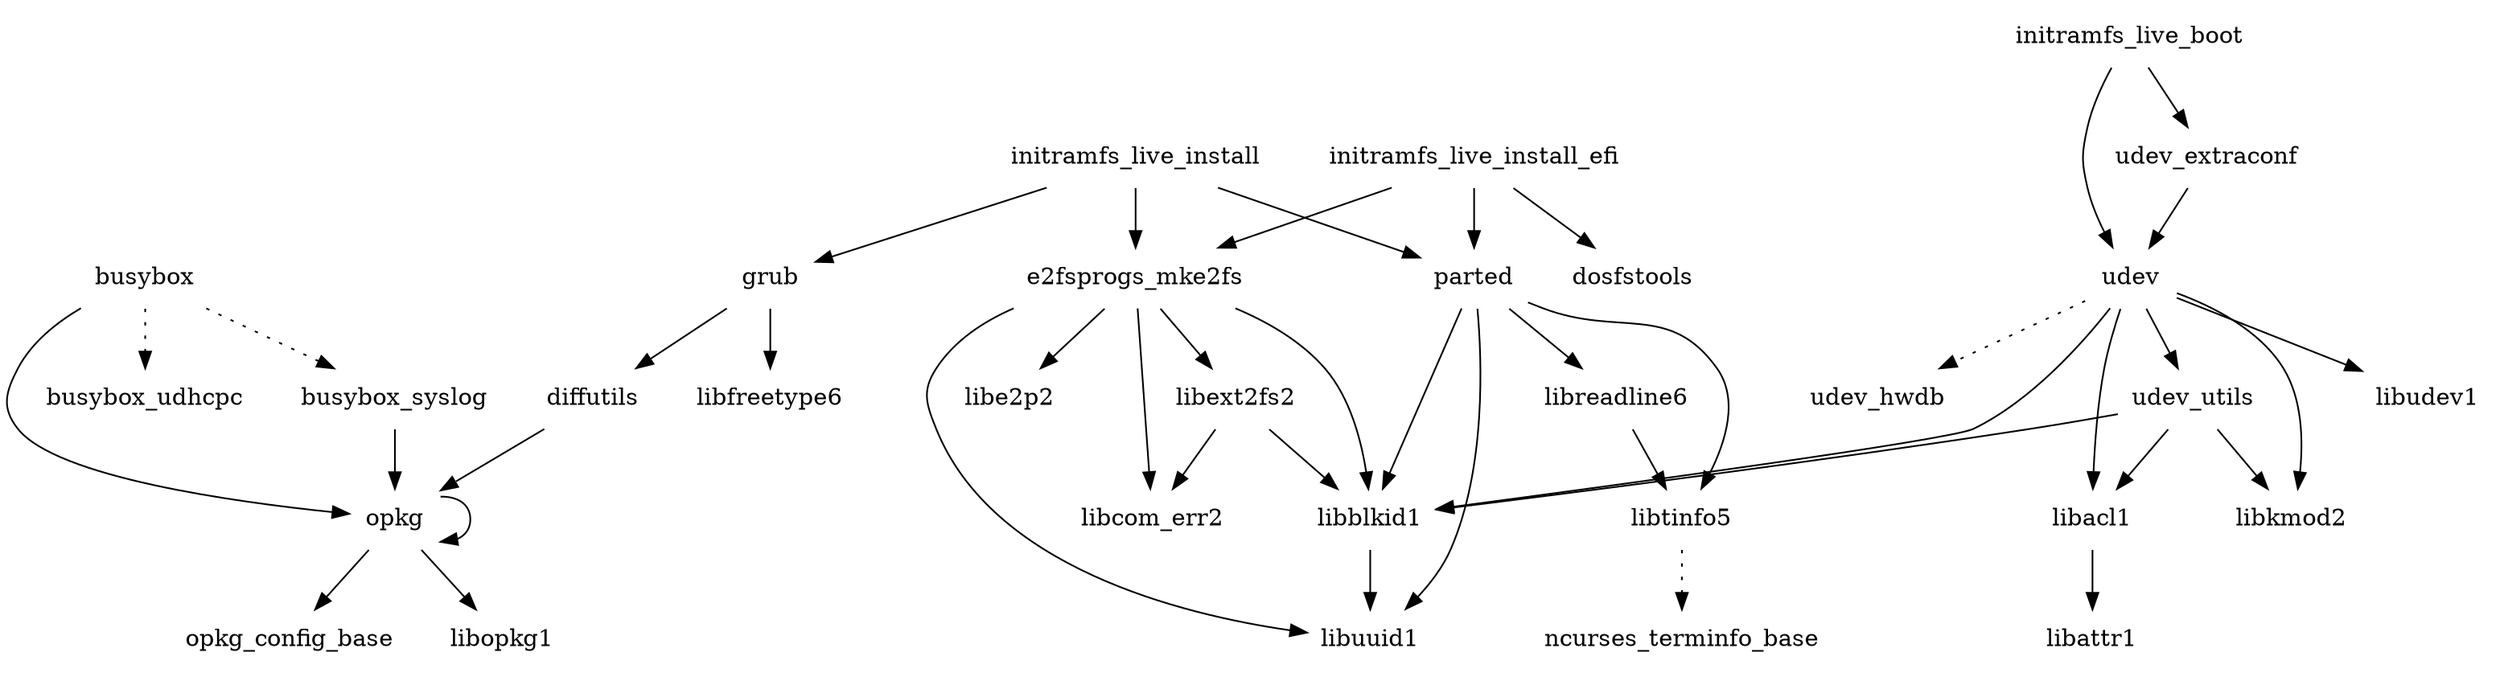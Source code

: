 digraph depends {
    node [shape=plaintext]
busybox -> busybox_syslog [style=dotted];
busybox -> busybox_udhcpc [style=dotted];
busybox -> opkg;
busybox_syslog -> opkg;
diffutils -> opkg;
e2fsprogs_mke2fs -> libblkid1;
e2fsprogs_mke2fs -> libcom_err2;
e2fsprogs_mke2fs -> libe2p2;
e2fsprogs_mke2fs -> libext2fs2;
e2fsprogs_mke2fs -> libuuid1;
grub -> diffutils;
grub -> libfreetype6;
initramfs_live_boot -> udev;
initramfs_live_boot -> udev_extraconf;
initramfs_live_install -> e2fsprogs_mke2fs;
initramfs_live_install -> grub;
initramfs_live_install -> parted;
initramfs_live_install_efi -> dosfstools;
initramfs_live_install_efi -> e2fsprogs_mke2fs;
initramfs_live_install_efi -> parted;
libacl1 -> libattr1;
libblkid1 -> libuuid1;
libext2fs2 -> libblkid1;
libext2fs2 -> libcom_err2;
libreadline6 -> libtinfo5;
libtinfo5 -> ncurses_terminfo_base [style=dotted];
opkg -> libopkg1;
opkg -> opkg;
opkg -> opkg_config_base;
parted -> libblkid1;
parted -> libreadline6;
parted -> libtinfo5;
parted -> libuuid1;
udev -> libacl1;
udev -> libblkid1;
udev -> libkmod2;
udev -> libudev1;
udev -> udev_hwdb [style=dotted];
udev -> udev_utils;
udev_extraconf -> udev;
udev_utils -> libacl1;
udev_utils -> libblkid1;
udev_utils -> libkmod2;
}

